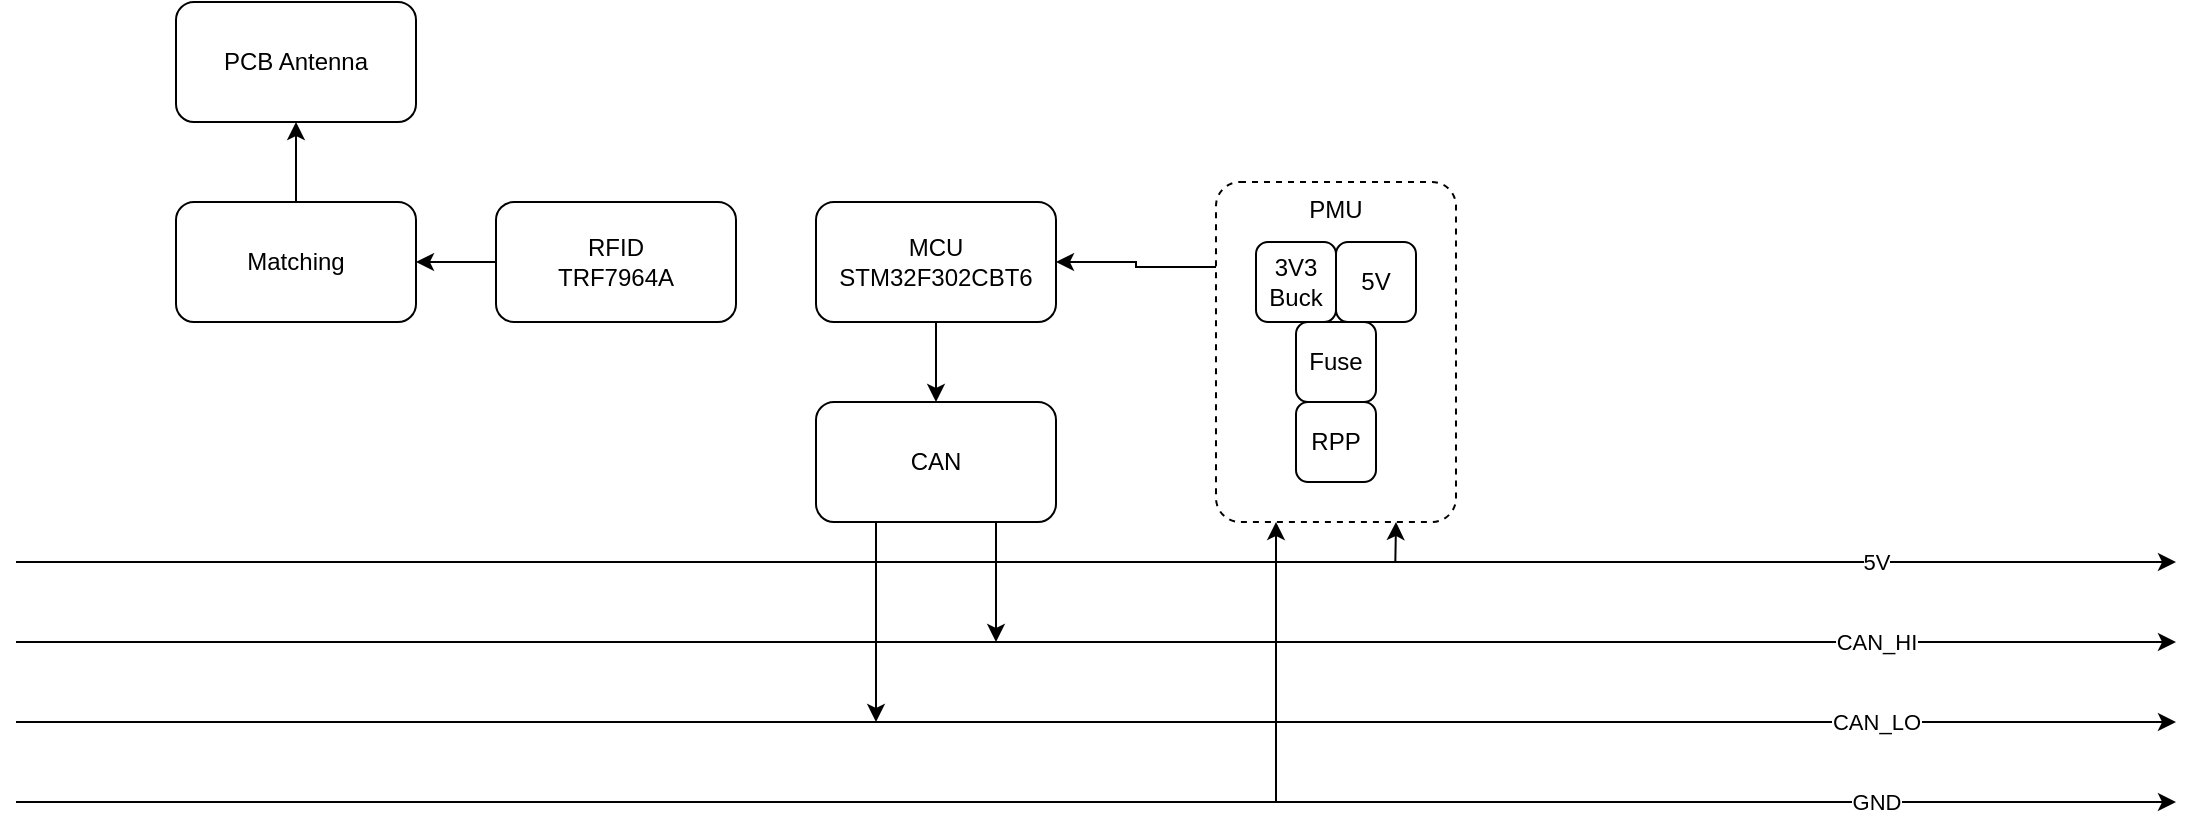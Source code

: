<mxfile version="16.1.2" type="device"><diagram id="USU0eFKx4S3ubxDn_Omu" name="Page-1"><mxGraphModel dx="1707" dy="1003" grid="1" gridSize="10" guides="1" tooltips="1" connect="1" arrows="1" fold="1" page="1" pageScale="1" pageWidth="1169" pageHeight="827" math="0" shadow="0"><root><mxCell id="0"/><mxCell id="1" parent="0"/><mxCell id="ke-zagAYBN3230Xu8I4V-8" style="edgeStyle=orthogonalEdgeStyle;rounded=0;orthogonalLoop=1;jettySize=auto;html=1;exitX=0.5;exitY=1;exitDx=0;exitDy=0;entryX=0.5;entryY=0;entryDx=0;entryDy=0;" edge="1" parent="1" source="AQr0uGJ8ksvvovwxjyf4-1" target="ke-zagAYBN3230Xu8I4V-3"><mxGeometry relative="1" as="geometry"/></mxCell><mxCell id="AQr0uGJ8ksvvovwxjyf4-1" value="MCU&lt;br&gt;STM32F302CBT6" style="rounded=1;whiteSpace=wrap;html=1;" parent="1" vertex="1"><mxGeometry x="440" y="460" width="120" height="60" as="geometry"/></mxCell><mxCell id="ke-zagAYBN3230Xu8I4V-6" style="edgeStyle=orthogonalEdgeStyle;rounded=0;orthogonalLoop=1;jettySize=auto;html=1;entryX=1;entryY=0.5;entryDx=0;entryDy=0;" edge="1" parent="1" source="ke-zagAYBN3230Xu8I4V-1" target="ke-zagAYBN3230Xu8I4V-2"><mxGeometry relative="1" as="geometry"/></mxCell><mxCell id="ke-zagAYBN3230Xu8I4V-1" value="RFID&lt;br&gt;TRF7964A" style="rounded=1;whiteSpace=wrap;html=1;" vertex="1" parent="1"><mxGeometry x="280" y="460" width="120" height="60" as="geometry"/></mxCell><mxCell id="ke-zagAYBN3230Xu8I4V-5" style="edgeStyle=orthogonalEdgeStyle;rounded=0;orthogonalLoop=1;jettySize=auto;html=1;entryX=0.5;entryY=1;entryDx=0;entryDy=0;" edge="1" parent="1" source="ke-zagAYBN3230Xu8I4V-2" target="ke-zagAYBN3230Xu8I4V-4"><mxGeometry relative="1" as="geometry"/></mxCell><mxCell id="ke-zagAYBN3230Xu8I4V-2" value="Matching" style="rounded=1;whiteSpace=wrap;html=1;" vertex="1" parent="1"><mxGeometry x="120" y="460" width="120" height="60" as="geometry"/></mxCell><mxCell id="ke-zagAYBN3230Xu8I4V-13" style="edgeStyle=orthogonalEdgeStyle;rounded=0;orthogonalLoop=1;jettySize=auto;html=1;exitX=0.25;exitY=1;exitDx=0;exitDy=0;" edge="1" parent="1" source="ke-zagAYBN3230Xu8I4V-3"><mxGeometry relative="1" as="geometry"><mxPoint x="470" y="720" as="targetPoint"/></mxGeometry></mxCell><mxCell id="ke-zagAYBN3230Xu8I4V-14" style="edgeStyle=orthogonalEdgeStyle;rounded=0;orthogonalLoop=1;jettySize=auto;html=1;exitX=0.75;exitY=1;exitDx=0;exitDy=0;" edge="1" parent="1" source="ke-zagAYBN3230Xu8I4V-3"><mxGeometry relative="1" as="geometry"><mxPoint x="530" y="680" as="targetPoint"/></mxGeometry></mxCell><mxCell id="ke-zagAYBN3230Xu8I4V-3" value="CAN" style="rounded=1;whiteSpace=wrap;html=1;" vertex="1" parent="1"><mxGeometry x="440" y="560" width="120" height="60" as="geometry"/></mxCell><mxCell id="ke-zagAYBN3230Xu8I4V-4" value="PCB Antenna" style="rounded=1;whiteSpace=wrap;html=1;" vertex="1" parent="1"><mxGeometry x="120" y="360" width="120" height="60" as="geometry"/></mxCell><mxCell id="ke-zagAYBN3230Xu8I4V-9" value="" style="endArrow=classic;html=1;rounded=0;" edge="1" parent="1"><mxGeometry width="50" height="50" relative="1" as="geometry"><mxPoint x="40" y="680" as="sourcePoint"/><mxPoint x="1120" y="680" as="targetPoint"/></mxGeometry></mxCell><mxCell id="ke-zagAYBN3230Xu8I4V-11" value="CAN_HI" style="edgeLabel;html=1;align=center;verticalAlign=middle;resizable=0;points=[];" vertex="1" connectable="0" parent="ke-zagAYBN3230Xu8I4V-9"><mxGeometry x="0.111" y="-3" relative="1" as="geometry"><mxPoint x="330" y="-3" as="offset"/></mxGeometry></mxCell><mxCell id="ke-zagAYBN3230Xu8I4V-10" value="" style="endArrow=classic;html=1;rounded=0;" edge="1" parent="1"><mxGeometry width="50" height="50" relative="1" as="geometry"><mxPoint x="40" y="720" as="sourcePoint"/><mxPoint x="1120" y="720" as="targetPoint"/></mxGeometry></mxCell><mxCell id="ke-zagAYBN3230Xu8I4V-12" value="CAN_LO" style="edgeLabel;html=1;align=center;verticalAlign=middle;resizable=0;points=[];" vertex="1" connectable="0" parent="ke-zagAYBN3230Xu8I4V-10"><mxGeometry x="0.135" y="3" relative="1" as="geometry"><mxPoint x="317" y="3" as="offset"/></mxGeometry></mxCell><mxCell id="ke-zagAYBN3230Xu8I4V-24" style="edgeStyle=orthogonalEdgeStyle;rounded=0;orthogonalLoop=1;jettySize=auto;html=1;exitX=0.75;exitY=1;exitDx=0;exitDy=0;startArrow=classic;startFill=1;endArrow=none;endFill=0;" edge="1" parent="1"><mxGeometry relative="1" as="geometry"><mxPoint x="729.667" y="640" as="targetPoint"/><mxPoint x="730" y="620" as="sourcePoint"/></mxGeometry></mxCell><mxCell id="ke-zagAYBN3230Xu8I4V-18" value="" style="endArrow=classic;html=1;rounded=0;" edge="1" parent="1"><mxGeometry width="50" height="50" relative="1" as="geometry"><mxPoint x="40.0" y="640" as="sourcePoint"/><mxPoint x="1120" y="640" as="targetPoint"/></mxGeometry></mxCell><mxCell id="ke-zagAYBN3230Xu8I4V-19" value="5V" style="edgeLabel;html=1;align=center;verticalAlign=middle;resizable=0;points=[];" vertex="1" connectable="0" parent="ke-zagAYBN3230Xu8I4V-18"><mxGeometry x="0.111" y="-3" relative="1" as="geometry"><mxPoint x="330" y="-3" as="offset"/></mxGeometry></mxCell><mxCell id="ke-zagAYBN3230Xu8I4V-20" value="" style="endArrow=classic;html=1;rounded=0;" edge="1" parent="1"><mxGeometry width="50" height="50" relative="1" as="geometry"><mxPoint x="40.0" y="760" as="sourcePoint"/><mxPoint x="1120" y="760" as="targetPoint"/></mxGeometry></mxCell><mxCell id="ke-zagAYBN3230Xu8I4V-21" value="GND" style="edgeLabel;html=1;align=center;verticalAlign=middle;resizable=0;points=[];" vertex="1" connectable="0" parent="ke-zagAYBN3230Xu8I4V-20"><mxGeometry x="0.111" y="-3" relative="1" as="geometry"><mxPoint x="330" y="-3" as="offset"/></mxGeometry></mxCell><mxCell id="ke-zagAYBN3230Xu8I4V-23" style="edgeStyle=orthogonalEdgeStyle;rounded=0;orthogonalLoop=1;jettySize=auto;html=1;entryX=0.25;entryY=1;entryDx=0;entryDy=0;" edge="1" parent="1"><mxGeometry relative="1" as="geometry"><mxPoint x="670" y="620" as="targetPoint"/><mxPoint x="670" y="760" as="sourcePoint"/></mxGeometry></mxCell><mxCell id="ke-zagAYBN3230Xu8I4V-37" style="edgeStyle=orthogonalEdgeStyle;rounded=0;orthogonalLoop=1;jettySize=auto;html=1;exitX=0;exitY=0.25;exitDx=0;exitDy=0;entryX=1;entryY=0.5;entryDx=0;entryDy=0;startArrow=none;startFill=0;endArrow=classic;endFill=1;" edge="1" parent="1" source="ke-zagAYBN3230Xu8I4V-30" target="AQr0uGJ8ksvvovwxjyf4-1"><mxGeometry relative="1" as="geometry"/></mxCell><mxCell id="ke-zagAYBN3230Xu8I4V-30" value="PMU" style="rounded=1;whiteSpace=wrap;html=1;dashed=1;fillColor=none;verticalAlign=top;arcSize=10;" vertex="1" parent="1"><mxGeometry x="640" y="450" width="120" height="170" as="geometry"/></mxCell><mxCell id="ke-zagAYBN3230Xu8I4V-32" value="3V3 Buck" style="rounded=1;whiteSpace=wrap;html=1;fillColor=default;" vertex="1" parent="1"><mxGeometry x="660" y="480" width="40" height="40" as="geometry"/></mxCell><mxCell id="ke-zagAYBN3230Xu8I4V-33" value="Fuse" style="rounded=1;whiteSpace=wrap;html=1;fillColor=default;" vertex="1" parent="1"><mxGeometry x="680" y="520" width="40" height="40" as="geometry"/></mxCell><mxCell id="ke-zagAYBN3230Xu8I4V-34" value="RPP" style="rounded=1;whiteSpace=wrap;html=1;fillColor=default;" vertex="1" parent="1"><mxGeometry x="680" y="560" width="40" height="40" as="geometry"/></mxCell><mxCell id="ke-zagAYBN3230Xu8I4V-35" value="5V" style="rounded=1;whiteSpace=wrap;html=1;fillColor=default;" vertex="1" parent="1"><mxGeometry x="700" y="480" width="40" height="40" as="geometry"/></mxCell></root></mxGraphModel></diagram></mxfile>
